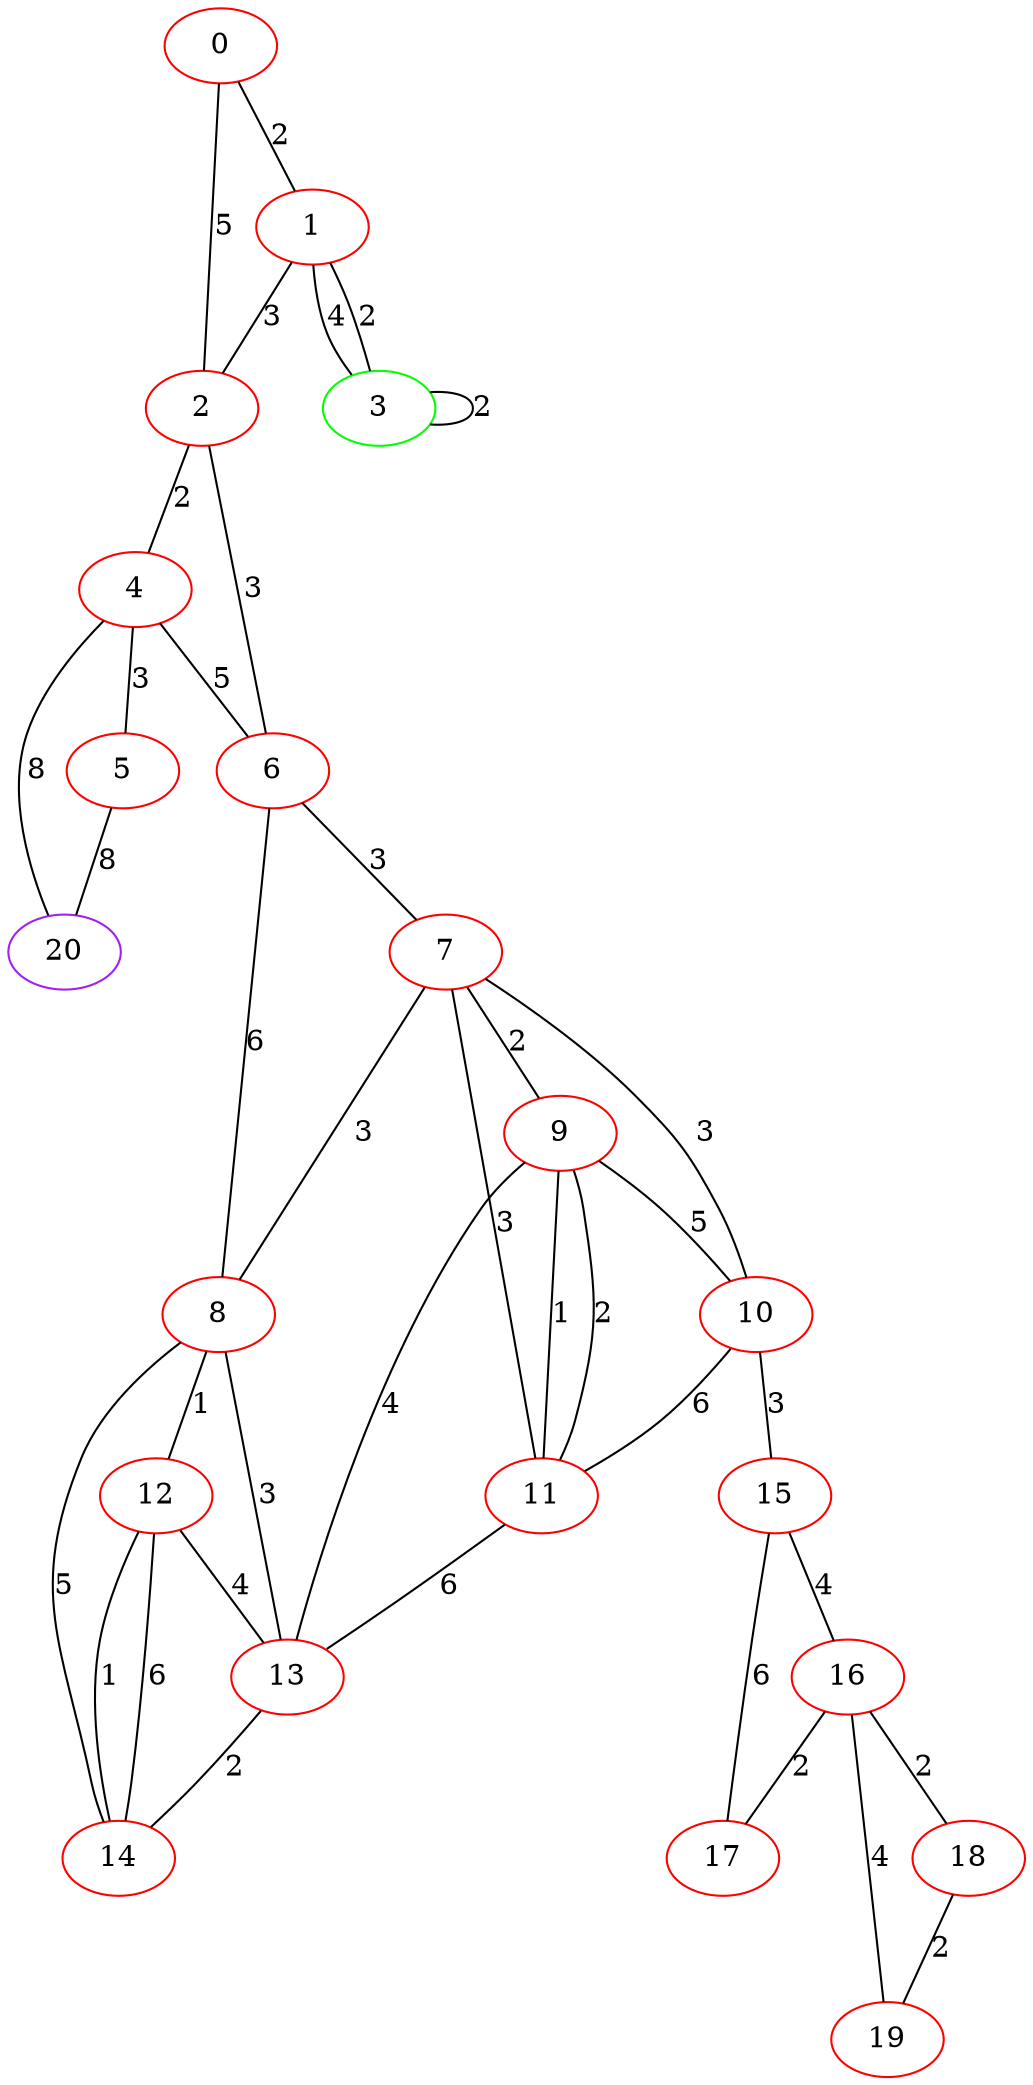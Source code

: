 graph "" {
0 [color=red, weight=1];
1 [color=red, weight=1];
2 [color=red, weight=1];
3 [color=green, weight=2];
4 [color=red, weight=1];
5 [color=red, weight=1];
6 [color=red, weight=1];
7 [color=red, weight=1];
8 [color=red, weight=1];
9 [color=red, weight=1];
10 [color=red, weight=1];
11 [color=red, weight=1];
12 [color=red, weight=1];
13 [color=red, weight=1];
14 [color=red, weight=1];
15 [color=red, weight=1];
16 [color=red, weight=1];
17 [color=red, weight=1];
18 [color=red, weight=1];
19 [color=red, weight=1];
20 [color=purple, weight=4];
0 -- 1  [key=0, label=2];
0 -- 2  [key=0, label=5];
1 -- 2  [key=0, label=3];
1 -- 3  [key=0, label=4];
1 -- 3  [key=1, label=2];
2 -- 4  [key=0, label=2];
2 -- 6  [key=0, label=3];
3 -- 3  [key=0, label=2];
4 -- 20  [key=0, label=8];
4 -- 5  [key=0, label=3];
4 -- 6  [key=0, label=5];
5 -- 20  [key=0, label=8];
6 -- 8  [key=0, label=6];
6 -- 7  [key=0, label=3];
7 -- 8  [key=0, label=3];
7 -- 9  [key=0, label=2];
7 -- 10  [key=0, label=3];
7 -- 11  [key=0, label=3];
8 -- 14  [key=0, label=5];
8 -- 12  [key=0, label=1];
8 -- 13  [key=0, label=3];
9 -- 10  [key=0, label=5];
9 -- 11  [key=0, label=1];
9 -- 11  [key=1, label=2];
9 -- 13  [key=0, label=4];
10 -- 11  [key=0, label=6];
10 -- 15  [key=0, label=3];
11 -- 13  [key=0, label=6];
12 -- 13  [key=0, label=4];
12 -- 14  [key=0, label=1];
12 -- 14  [key=1, label=6];
13 -- 14  [key=0, label=2];
15 -- 16  [key=0, label=4];
15 -- 17  [key=0, label=6];
16 -- 17  [key=0, label=2];
16 -- 18  [key=0, label=2];
16 -- 19  [key=0, label=4];
18 -- 19  [key=0, label=2];
}
